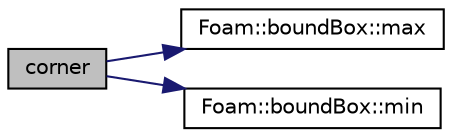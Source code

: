 digraph "corner"
{
  bgcolor="transparent";
  edge [fontname="Helvetica",fontsize="10",labelfontname="Helvetica",labelfontsize="10"];
  node [fontname="Helvetica",fontsize="10",shape=record];
  rankdir="LR";
  Node1 [label="corner",height=0.2,width=0.4,color="black", fillcolor="grey75", style="filled", fontcolor="black"];
  Node1 -> Node2 [color="midnightblue",fontsize="10",style="solid",fontname="Helvetica"];
  Node2 [label="Foam::boundBox::max",height=0.2,width=0.4,color="black",URL="$a00153.html#a264800db5fd48c1d4541fd05cab1d40f",tooltip="Maximum describing the bounding box. "];
  Node1 -> Node3 [color="midnightblue",fontsize="10",style="solid",fontname="Helvetica"];
  Node3 [label="Foam::boundBox::min",height=0.2,width=0.4,color="black",URL="$a00153.html#a1dd50affef9a273ab682ccbf33df7b32",tooltip="Minimum describing the bounding box. "];
}
